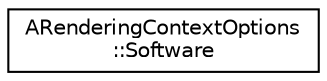 digraph "Graphical Class Hierarchy"
{
 // LATEX_PDF_SIZE
  edge [fontname="Helvetica",fontsize="10",labelfontname="Helvetica",labelfontsize="10"];
  node [fontname="Helvetica",fontsize="10",shape=record];
  rankdir="LR";
  Node0 [label="ARenderingContextOptions\l::Software",height=0.2,width=0.4,color="black", fillcolor="white", style="filled",URL="$structARenderingContextOptions_1_1Software.html",tooltip=" "];
}
